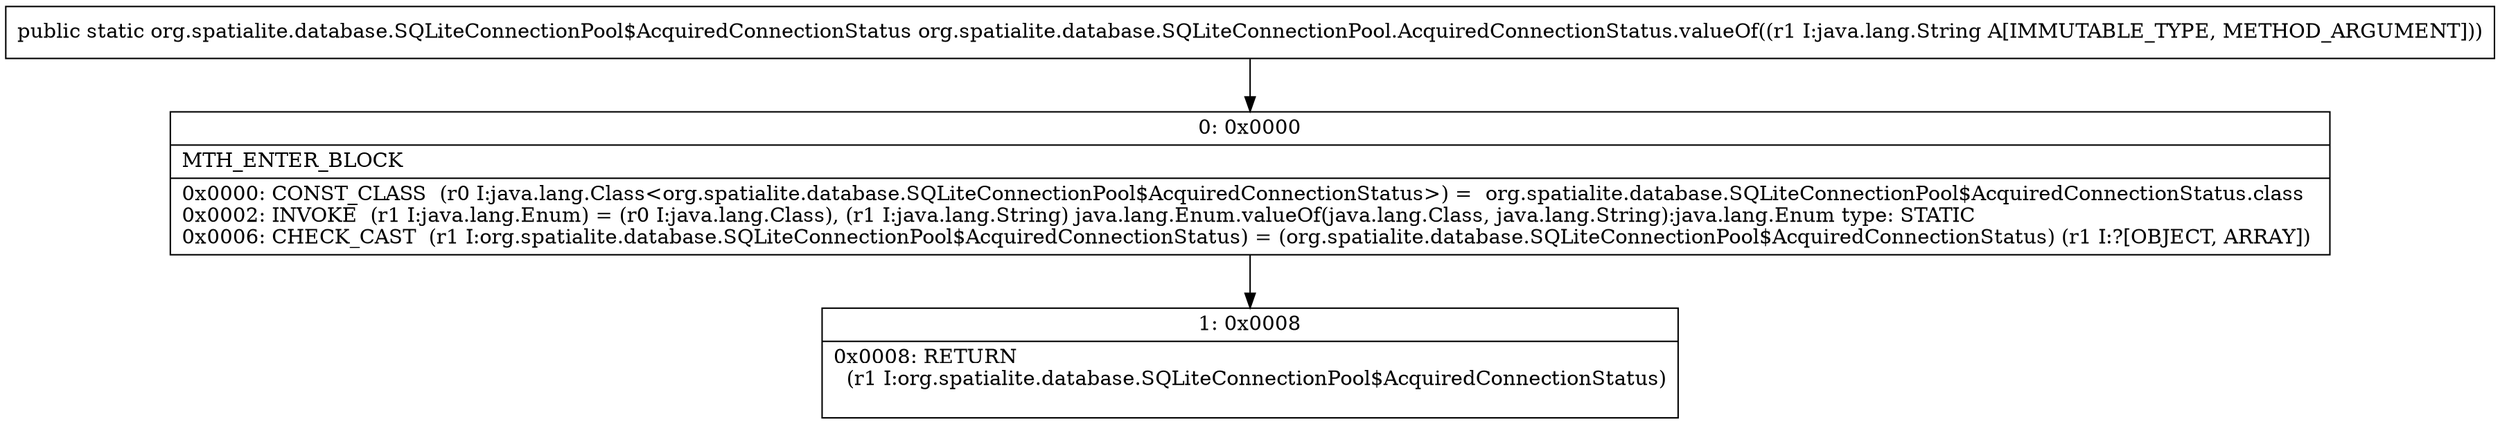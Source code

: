 digraph "CFG fororg.spatialite.database.SQLiteConnectionPool.AcquiredConnectionStatus.valueOf(Ljava\/lang\/String;)Lorg\/spatialite\/database\/SQLiteConnectionPool$AcquiredConnectionStatus;" {
Node_0 [shape=record,label="{0\:\ 0x0000|MTH_ENTER_BLOCK\l|0x0000: CONST_CLASS  (r0 I:java.lang.Class\<org.spatialite.database.SQLiteConnectionPool$AcquiredConnectionStatus\>) =  org.spatialite.database.SQLiteConnectionPool$AcquiredConnectionStatus.class \l0x0002: INVOKE  (r1 I:java.lang.Enum) = (r0 I:java.lang.Class), (r1 I:java.lang.String) java.lang.Enum.valueOf(java.lang.Class, java.lang.String):java.lang.Enum type: STATIC \l0x0006: CHECK_CAST  (r1 I:org.spatialite.database.SQLiteConnectionPool$AcquiredConnectionStatus) = (org.spatialite.database.SQLiteConnectionPool$AcquiredConnectionStatus) (r1 I:?[OBJECT, ARRAY]) \l}"];
Node_1 [shape=record,label="{1\:\ 0x0008|0x0008: RETURN  \l  (r1 I:org.spatialite.database.SQLiteConnectionPool$AcquiredConnectionStatus)\l \l}"];
MethodNode[shape=record,label="{public static org.spatialite.database.SQLiteConnectionPool$AcquiredConnectionStatus org.spatialite.database.SQLiteConnectionPool.AcquiredConnectionStatus.valueOf((r1 I:java.lang.String A[IMMUTABLE_TYPE, METHOD_ARGUMENT])) }"];
MethodNode -> Node_0;
Node_0 -> Node_1;
}

